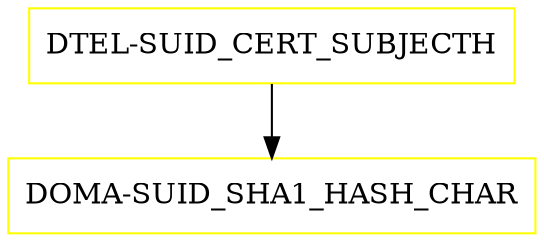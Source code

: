 digraph G {
  "DTEL-SUID_CERT_SUBJECTH" [shape=box,color=yellow];
  "DOMA-SUID_SHA1_HASH_CHAR" [shape=box,color=yellow,URL="./DOMA_SUID_SHA1_HASH_CHAR.html"];
  "DTEL-SUID_CERT_SUBJECTH" -> "DOMA-SUID_SHA1_HASH_CHAR";
}
